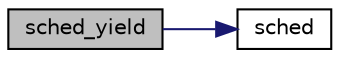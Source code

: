 digraph "sched_yield"
{
 // LATEX_PDF_SIZE
  edge [fontname="Helvetica",fontsize="10",labelfontname="Helvetica",labelfontsize="10"];
  node [fontname="Helvetica",fontsize="10",shape=record];
  rankdir="LR";
  Node1 [label="sched_yield",height=0.2,width=0.4,color="black", fillcolor="grey75", style="filled", fontcolor="black",tooltip=" "];
  Node1 -> Node2 [color="midnightblue",fontsize="10",style="solid",fontname="Helvetica"];
  Node2 [label="sched",height=0.2,width=0.4,color="black", fillcolor="white", style="filled",URL="$armv6_2sched_8c.html#a549a0c1cc47933fa045b200690965cbd",tooltip=" "];
}
